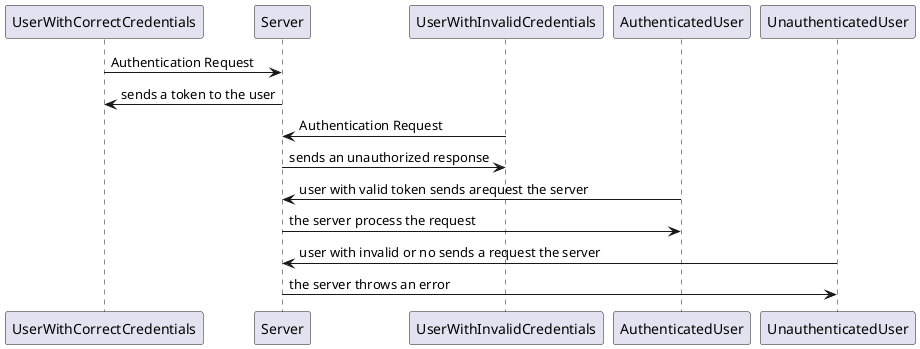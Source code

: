 @startuml DataFlowDiagram

UserWithCorrectCredentials -> Server: Authentication Request

Server -> UserWithCorrectCredentials: sends a token to the user

UserWithInvalidCredentials -> Server: Authentication Request

Server -> UserWithInvalidCredentials: sends an unauthorized response

AuthenticatedUser -> Server: user with valid token sends arequest the server

Server -> AuthenticatedUser: the server process the request

UnauthenticatedUser -> Server: user with invalid or no sends a request the server

Server -> UnauthenticatedUser: the server throws an error

@enduml